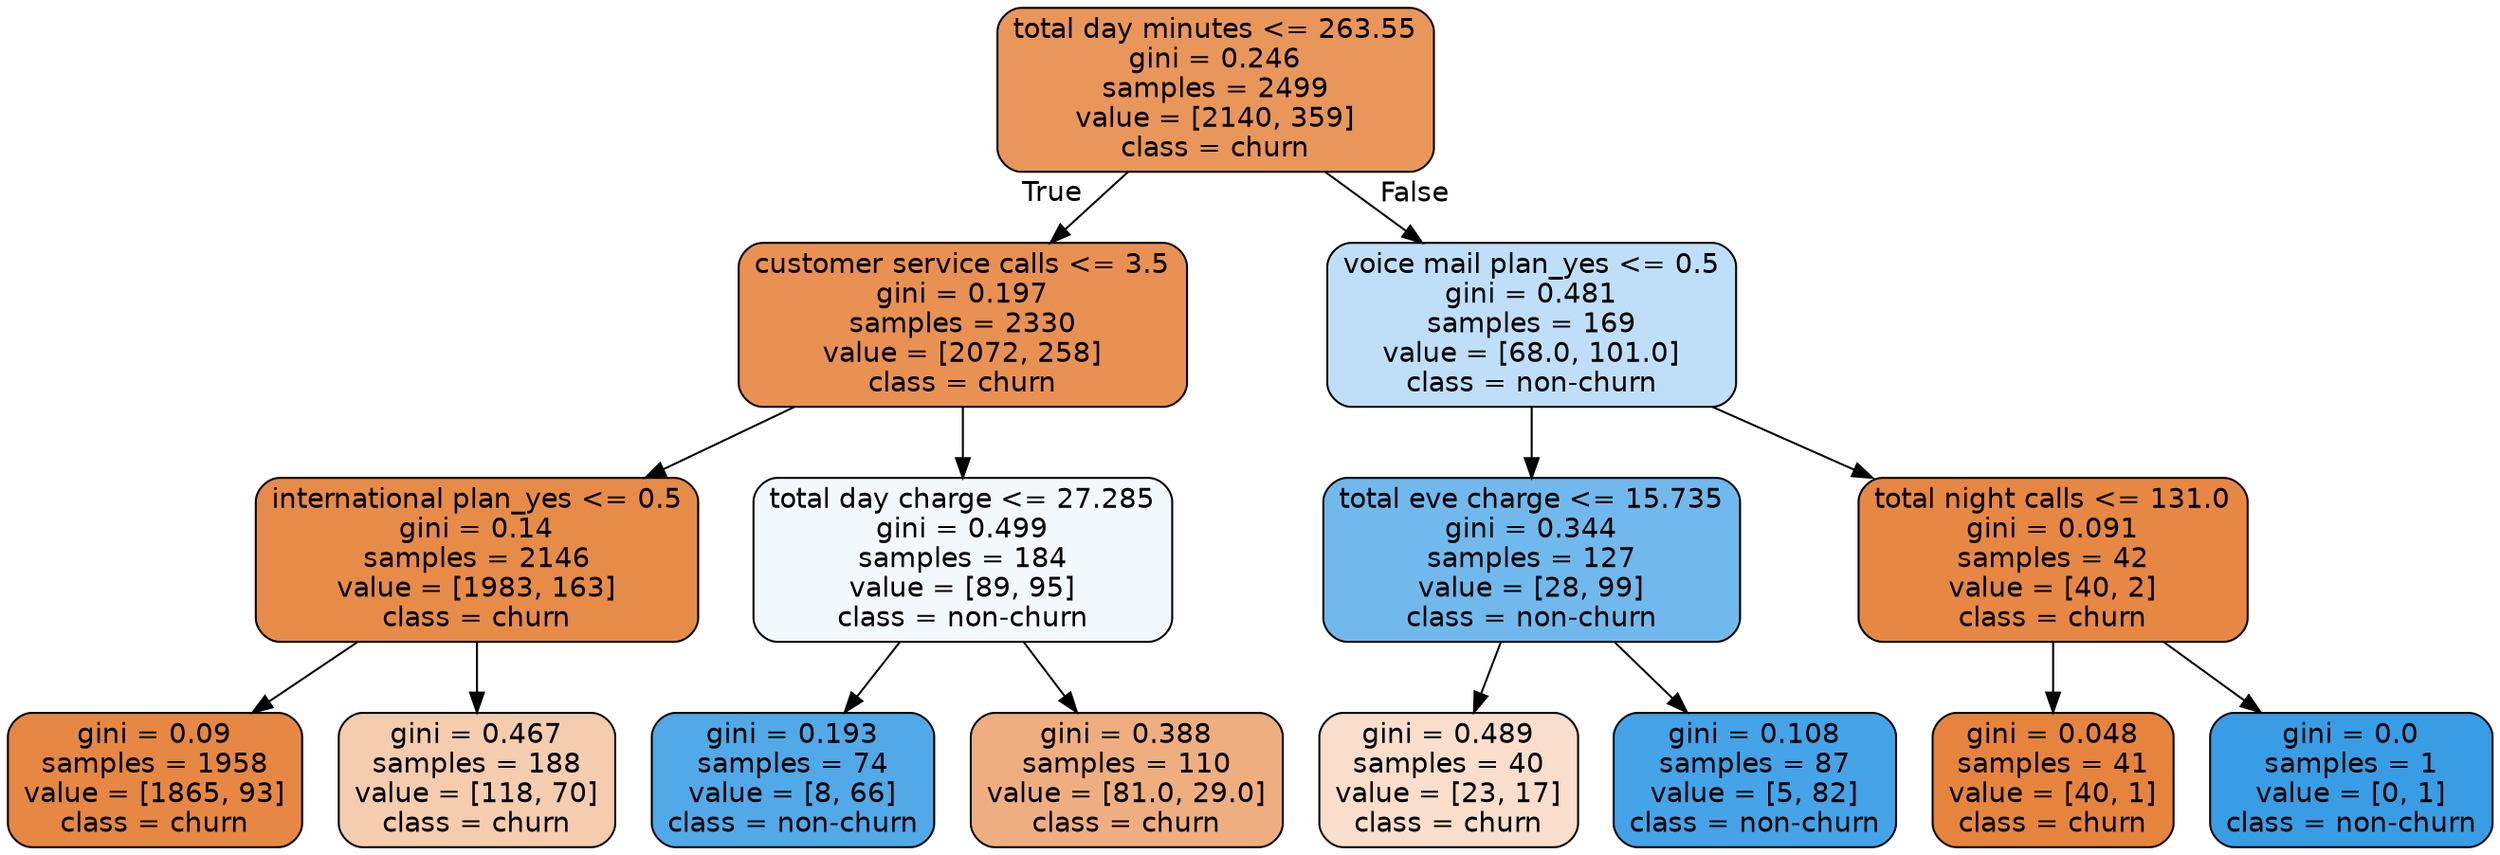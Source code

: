 digraph Tree {
node [shape=box, style="filled, rounded", color="black", fontname="helvetica"] ;
edge [fontname="helvetica"] ;
0 [label="total day minutes <= 263.55\ngini = 0.246\nsamples = 2499\nvalue = [2140, 359]\nclass = churn", fillcolor="#e9965a"] ;
1 [label="customer service calls <= 3.5\ngini = 0.197\nsamples = 2330\nvalue = [2072, 258]\nclass = churn", fillcolor="#e89152"] ;
0 -> 1 [labeldistance=2.5, labelangle=45, headlabel="True"] ;
2 [label="international plan_yes <= 0.5\ngini = 0.14\nsamples = 2146\nvalue = [1983, 163]\nclass = churn", fillcolor="#e78b49"] ;
1 -> 2 ;
3 [label="gini = 0.09\nsamples = 1958\nvalue = [1865, 93]\nclass = churn", fillcolor="#e68743"] ;
2 -> 3 ;
4 [label="gini = 0.467\nsamples = 188\nvalue = [118, 70]\nclass = churn", fillcolor="#f4ccae"] ;
2 -> 4 ;
5 [label="total day charge <= 27.285\ngini = 0.499\nsamples = 184\nvalue = [89, 95]\nclass = non-churn", fillcolor="#f2f9fd"] ;
1 -> 5 ;
6 [label="gini = 0.193\nsamples = 74\nvalue = [8, 66]\nclass = non-churn", fillcolor="#51a9e8"] ;
5 -> 6 ;
7 [label="gini = 0.388\nsamples = 110\nvalue = [81.0, 29.0]\nclass = churn", fillcolor="#eeae80"] ;
5 -> 7 ;
8 [label="voice mail plan_yes <= 0.5\ngini = 0.481\nsamples = 169\nvalue = [68.0, 101.0]\nclass = non-churn", fillcolor="#bedff7"] ;
0 -> 8 [labeldistance=2.5, labelangle=-45, headlabel="False"] ;
9 [label="total eve charge <= 15.735\ngini = 0.344\nsamples = 127\nvalue = [28, 99]\nclass = non-churn", fillcolor="#71b9ec"] ;
8 -> 9 ;
10 [label="gini = 0.489\nsamples = 40\nvalue = [23, 17]\nclass = churn", fillcolor="#f8decb"] ;
9 -> 10 ;
11 [label="gini = 0.108\nsamples = 87\nvalue = [5, 82]\nclass = non-churn", fillcolor="#45a3e7"] ;
9 -> 11 ;
12 [label="total night calls <= 131.0\ngini = 0.091\nsamples = 42\nvalue = [40, 2]\nclass = churn", fillcolor="#e68743"] ;
8 -> 12 ;
13 [label="gini = 0.048\nsamples = 41\nvalue = [40, 1]\nclass = churn", fillcolor="#e6843e"] ;
12 -> 13 ;
14 [label="gini = 0.0\nsamples = 1\nvalue = [0, 1]\nclass = non-churn", fillcolor="#399de5"] ;
12 -> 14 ;
}